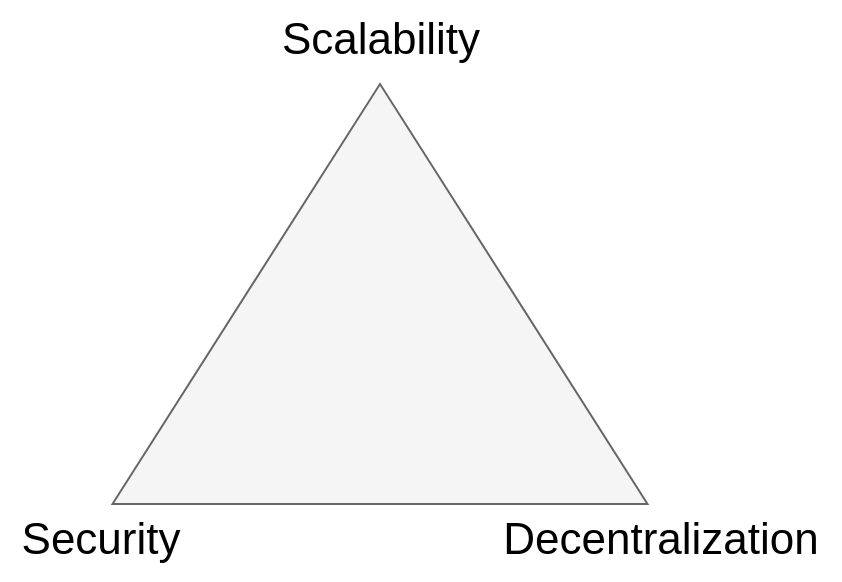 <mxfile version="21.7.2" type="github">
  <diagram name="Seite-1" id="GXgKM5luarv9LBj80QYG">
    <mxGraphModel dx="934" dy="607" grid="1" gridSize="10" guides="1" tooltips="1" connect="1" arrows="1" fold="1" page="1" pageScale="1" pageWidth="827" pageHeight="1169" math="0" shadow="0">
      <root>
        <mxCell id="0" />
        <mxCell id="1" parent="0" />
        <mxCell id="le83i5dxuNbQba4cLz2K-1" value="" style="triangle;whiteSpace=wrap;html=1;rotation=-90;fillColor=#f5f5f5;fontColor=#333333;strokeColor=#666666;" vertex="1" parent="1">
          <mxGeometry x="285" y="166.25" width="210" height="267.5" as="geometry" />
        </mxCell>
        <mxCell id="le83i5dxuNbQba4cLz2K-2" value="&lt;font style=&quot;font-size: 22px;&quot;&gt;Scalability&lt;/font&gt;" style="text;html=1;align=center;verticalAlign=middle;resizable=0;points=[];autosize=1;strokeColor=none;fillColor=none;" vertex="1" parent="1">
          <mxGeometry x="330" y="153" width="120" height="40" as="geometry" />
        </mxCell>
        <mxCell id="le83i5dxuNbQba4cLz2K-3" value="&lt;font style=&quot;font-size: 22px;&quot;&gt;Security&lt;/font&gt;" style="text;html=1;align=center;verticalAlign=middle;resizable=0;points=[];autosize=1;strokeColor=none;fillColor=none;" vertex="1" parent="1">
          <mxGeometry x="200" y="403" width="100" height="40" as="geometry" />
        </mxCell>
        <mxCell id="le83i5dxuNbQba4cLz2K-4" value="&lt;font style=&quot;font-size: 22px;&quot;&gt;Decentralization&lt;/font&gt;" style="text;html=1;align=center;verticalAlign=middle;resizable=0;points=[];autosize=1;strokeColor=none;fillColor=none;" vertex="1" parent="1">
          <mxGeometry x="440" y="403" width="180" height="40" as="geometry" />
        </mxCell>
      </root>
    </mxGraphModel>
  </diagram>
</mxfile>
